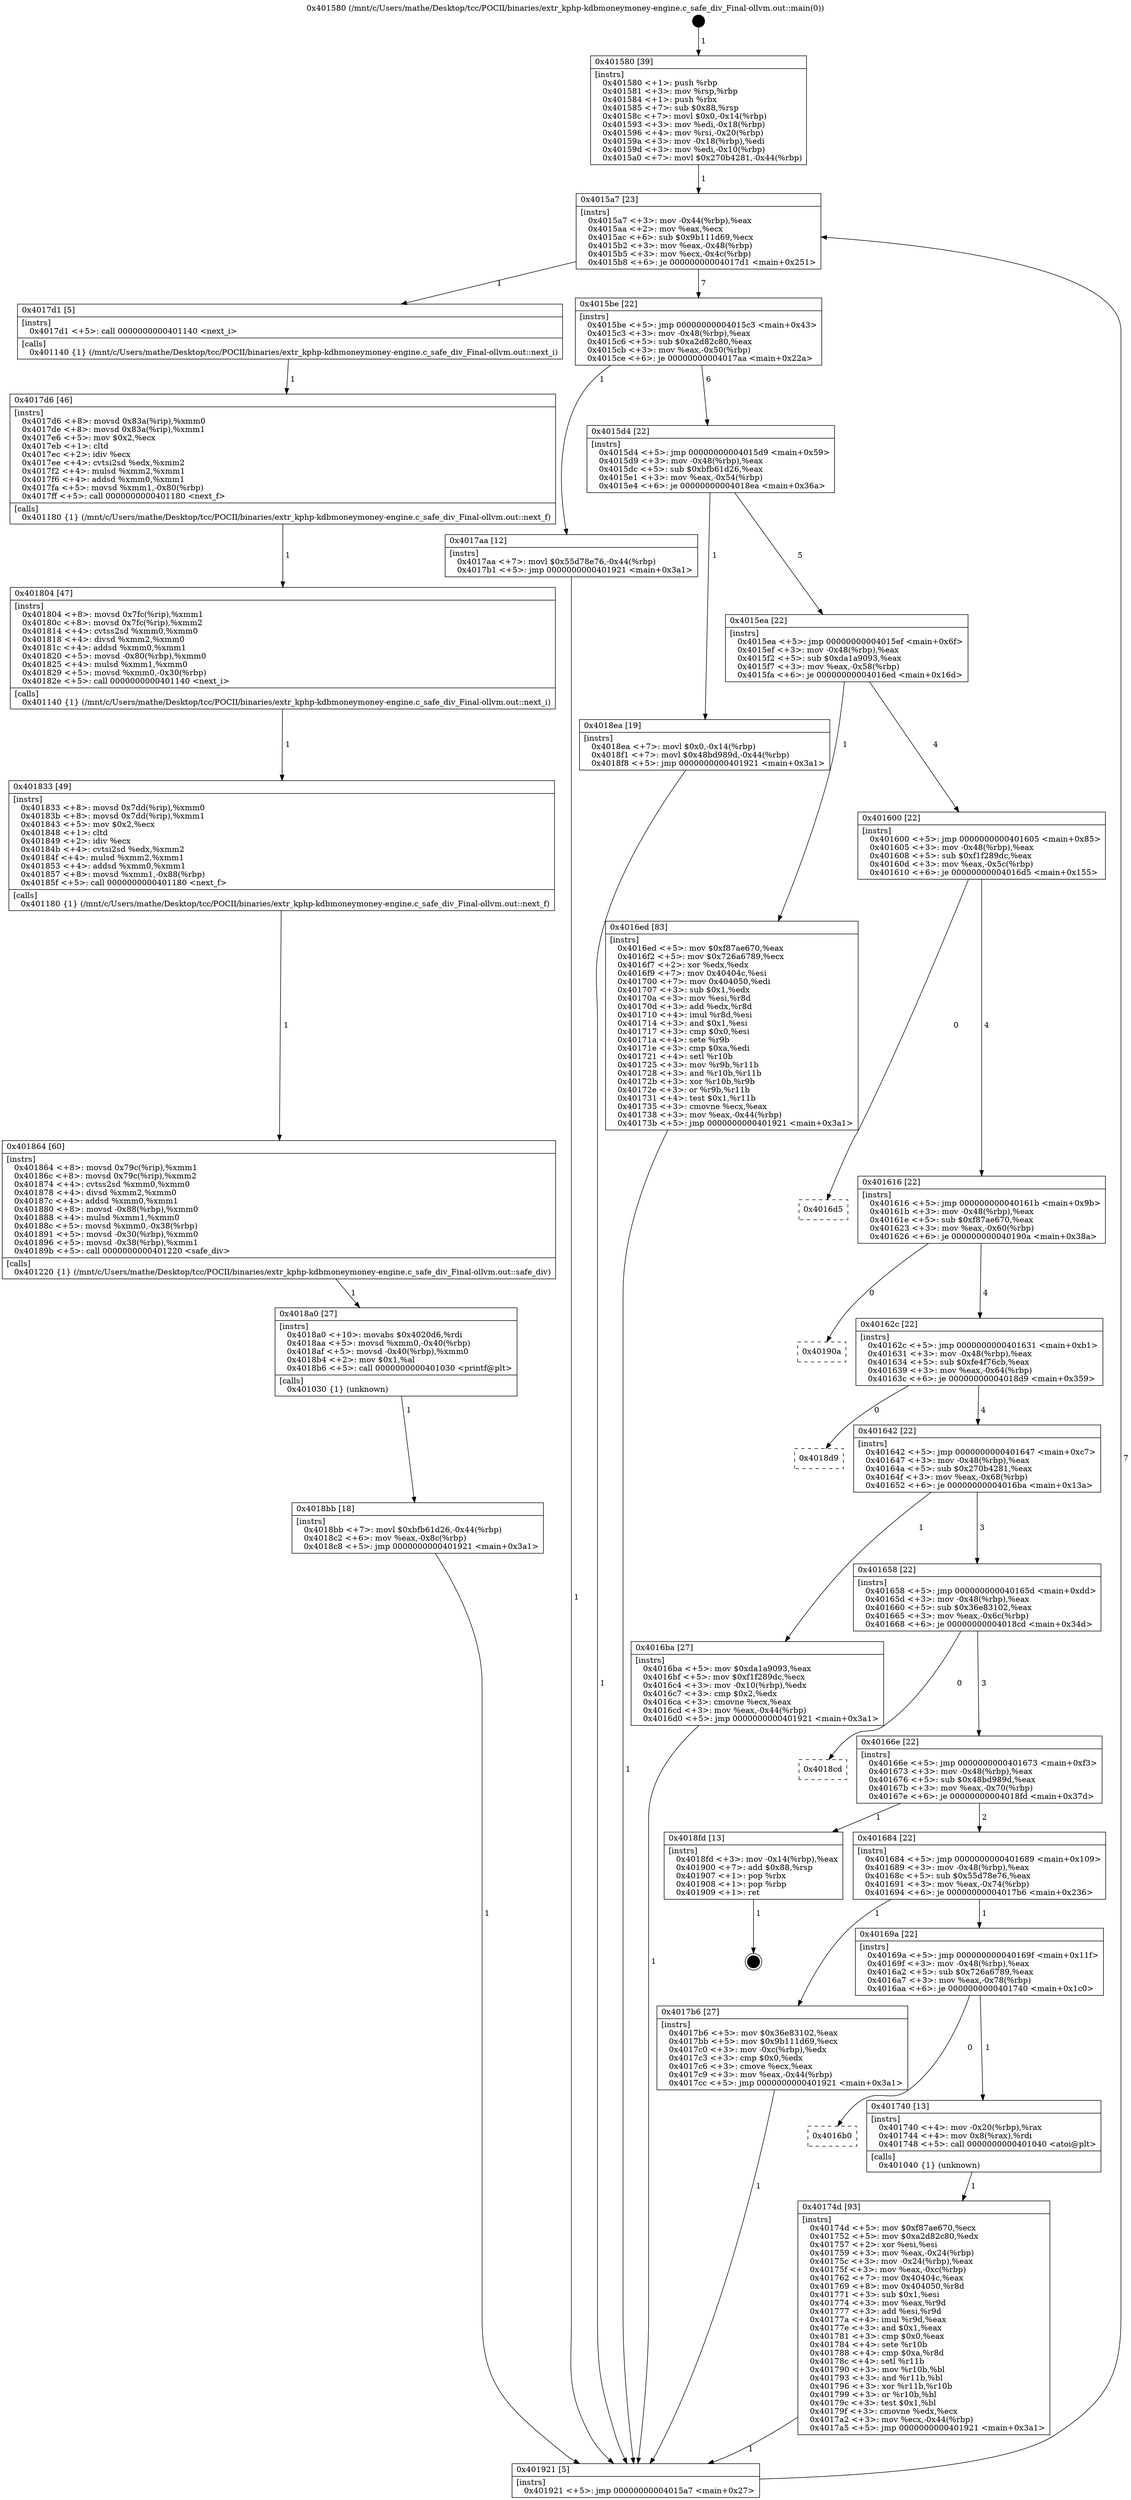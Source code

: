 digraph "0x401580" {
  label = "0x401580 (/mnt/c/Users/mathe/Desktop/tcc/POCII/binaries/extr_kphp-kdbmoneymoney-engine.c_safe_div_Final-ollvm.out::main(0))"
  labelloc = "t"
  node[shape=record]

  Entry [label="",width=0.3,height=0.3,shape=circle,fillcolor=black,style=filled]
  "0x4015a7" [label="{
     0x4015a7 [23]\l
     | [instrs]\l
     &nbsp;&nbsp;0x4015a7 \<+3\>: mov -0x44(%rbp),%eax\l
     &nbsp;&nbsp;0x4015aa \<+2\>: mov %eax,%ecx\l
     &nbsp;&nbsp;0x4015ac \<+6\>: sub $0x9b111d69,%ecx\l
     &nbsp;&nbsp;0x4015b2 \<+3\>: mov %eax,-0x48(%rbp)\l
     &nbsp;&nbsp;0x4015b5 \<+3\>: mov %ecx,-0x4c(%rbp)\l
     &nbsp;&nbsp;0x4015b8 \<+6\>: je 00000000004017d1 \<main+0x251\>\l
  }"]
  "0x4017d1" [label="{
     0x4017d1 [5]\l
     | [instrs]\l
     &nbsp;&nbsp;0x4017d1 \<+5\>: call 0000000000401140 \<next_i\>\l
     | [calls]\l
     &nbsp;&nbsp;0x401140 \{1\} (/mnt/c/Users/mathe/Desktop/tcc/POCII/binaries/extr_kphp-kdbmoneymoney-engine.c_safe_div_Final-ollvm.out::next_i)\l
  }"]
  "0x4015be" [label="{
     0x4015be [22]\l
     | [instrs]\l
     &nbsp;&nbsp;0x4015be \<+5\>: jmp 00000000004015c3 \<main+0x43\>\l
     &nbsp;&nbsp;0x4015c3 \<+3\>: mov -0x48(%rbp),%eax\l
     &nbsp;&nbsp;0x4015c6 \<+5\>: sub $0xa2d82c80,%eax\l
     &nbsp;&nbsp;0x4015cb \<+3\>: mov %eax,-0x50(%rbp)\l
     &nbsp;&nbsp;0x4015ce \<+6\>: je 00000000004017aa \<main+0x22a\>\l
  }"]
  Exit [label="",width=0.3,height=0.3,shape=circle,fillcolor=black,style=filled,peripheries=2]
  "0x4017aa" [label="{
     0x4017aa [12]\l
     | [instrs]\l
     &nbsp;&nbsp;0x4017aa \<+7\>: movl $0x55d78e76,-0x44(%rbp)\l
     &nbsp;&nbsp;0x4017b1 \<+5\>: jmp 0000000000401921 \<main+0x3a1\>\l
  }"]
  "0x4015d4" [label="{
     0x4015d4 [22]\l
     | [instrs]\l
     &nbsp;&nbsp;0x4015d4 \<+5\>: jmp 00000000004015d9 \<main+0x59\>\l
     &nbsp;&nbsp;0x4015d9 \<+3\>: mov -0x48(%rbp),%eax\l
     &nbsp;&nbsp;0x4015dc \<+5\>: sub $0xbfb61d26,%eax\l
     &nbsp;&nbsp;0x4015e1 \<+3\>: mov %eax,-0x54(%rbp)\l
     &nbsp;&nbsp;0x4015e4 \<+6\>: je 00000000004018ea \<main+0x36a\>\l
  }"]
  "0x4018bb" [label="{
     0x4018bb [18]\l
     | [instrs]\l
     &nbsp;&nbsp;0x4018bb \<+7\>: movl $0xbfb61d26,-0x44(%rbp)\l
     &nbsp;&nbsp;0x4018c2 \<+6\>: mov %eax,-0x8c(%rbp)\l
     &nbsp;&nbsp;0x4018c8 \<+5\>: jmp 0000000000401921 \<main+0x3a1\>\l
  }"]
  "0x4018ea" [label="{
     0x4018ea [19]\l
     | [instrs]\l
     &nbsp;&nbsp;0x4018ea \<+7\>: movl $0x0,-0x14(%rbp)\l
     &nbsp;&nbsp;0x4018f1 \<+7\>: movl $0x48bd989d,-0x44(%rbp)\l
     &nbsp;&nbsp;0x4018f8 \<+5\>: jmp 0000000000401921 \<main+0x3a1\>\l
  }"]
  "0x4015ea" [label="{
     0x4015ea [22]\l
     | [instrs]\l
     &nbsp;&nbsp;0x4015ea \<+5\>: jmp 00000000004015ef \<main+0x6f\>\l
     &nbsp;&nbsp;0x4015ef \<+3\>: mov -0x48(%rbp),%eax\l
     &nbsp;&nbsp;0x4015f2 \<+5\>: sub $0xda1a9093,%eax\l
     &nbsp;&nbsp;0x4015f7 \<+3\>: mov %eax,-0x58(%rbp)\l
     &nbsp;&nbsp;0x4015fa \<+6\>: je 00000000004016ed \<main+0x16d\>\l
  }"]
  "0x4018a0" [label="{
     0x4018a0 [27]\l
     | [instrs]\l
     &nbsp;&nbsp;0x4018a0 \<+10\>: movabs $0x4020d6,%rdi\l
     &nbsp;&nbsp;0x4018aa \<+5\>: movsd %xmm0,-0x40(%rbp)\l
     &nbsp;&nbsp;0x4018af \<+5\>: movsd -0x40(%rbp),%xmm0\l
     &nbsp;&nbsp;0x4018b4 \<+2\>: mov $0x1,%al\l
     &nbsp;&nbsp;0x4018b6 \<+5\>: call 0000000000401030 \<printf@plt\>\l
     | [calls]\l
     &nbsp;&nbsp;0x401030 \{1\} (unknown)\l
  }"]
  "0x4016ed" [label="{
     0x4016ed [83]\l
     | [instrs]\l
     &nbsp;&nbsp;0x4016ed \<+5\>: mov $0xf87ae670,%eax\l
     &nbsp;&nbsp;0x4016f2 \<+5\>: mov $0x726a6789,%ecx\l
     &nbsp;&nbsp;0x4016f7 \<+2\>: xor %edx,%edx\l
     &nbsp;&nbsp;0x4016f9 \<+7\>: mov 0x40404c,%esi\l
     &nbsp;&nbsp;0x401700 \<+7\>: mov 0x404050,%edi\l
     &nbsp;&nbsp;0x401707 \<+3\>: sub $0x1,%edx\l
     &nbsp;&nbsp;0x40170a \<+3\>: mov %esi,%r8d\l
     &nbsp;&nbsp;0x40170d \<+3\>: add %edx,%r8d\l
     &nbsp;&nbsp;0x401710 \<+4\>: imul %r8d,%esi\l
     &nbsp;&nbsp;0x401714 \<+3\>: and $0x1,%esi\l
     &nbsp;&nbsp;0x401717 \<+3\>: cmp $0x0,%esi\l
     &nbsp;&nbsp;0x40171a \<+4\>: sete %r9b\l
     &nbsp;&nbsp;0x40171e \<+3\>: cmp $0xa,%edi\l
     &nbsp;&nbsp;0x401721 \<+4\>: setl %r10b\l
     &nbsp;&nbsp;0x401725 \<+3\>: mov %r9b,%r11b\l
     &nbsp;&nbsp;0x401728 \<+3\>: and %r10b,%r11b\l
     &nbsp;&nbsp;0x40172b \<+3\>: xor %r10b,%r9b\l
     &nbsp;&nbsp;0x40172e \<+3\>: or %r9b,%r11b\l
     &nbsp;&nbsp;0x401731 \<+4\>: test $0x1,%r11b\l
     &nbsp;&nbsp;0x401735 \<+3\>: cmovne %ecx,%eax\l
     &nbsp;&nbsp;0x401738 \<+3\>: mov %eax,-0x44(%rbp)\l
     &nbsp;&nbsp;0x40173b \<+5\>: jmp 0000000000401921 \<main+0x3a1\>\l
  }"]
  "0x401600" [label="{
     0x401600 [22]\l
     | [instrs]\l
     &nbsp;&nbsp;0x401600 \<+5\>: jmp 0000000000401605 \<main+0x85\>\l
     &nbsp;&nbsp;0x401605 \<+3\>: mov -0x48(%rbp),%eax\l
     &nbsp;&nbsp;0x401608 \<+5\>: sub $0xf1f289dc,%eax\l
     &nbsp;&nbsp;0x40160d \<+3\>: mov %eax,-0x5c(%rbp)\l
     &nbsp;&nbsp;0x401610 \<+6\>: je 00000000004016d5 \<main+0x155\>\l
  }"]
  "0x401864" [label="{
     0x401864 [60]\l
     | [instrs]\l
     &nbsp;&nbsp;0x401864 \<+8\>: movsd 0x79c(%rip),%xmm1\l
     &nbsp;&nbsp;0x40186c \<+8\>: movsd 0x79c(%rip),%xmm2\l
     &nbsp;&nbsp;0x401874 \<+4\>: cvtss2sd %xmm0,%xmm0\l
     &nbsp;&nbsp;0x401878 \<+4\>: divsd %xmm2,%xmm0\l
     &nbsp;&nbsp;0x40187c \<+4\>: addsd %xmm0,%xmm1\l
     &nbsp;&nbsp;0x401880 \<+8\>: movsd -0x88(%rbp),%xmm0\l
     &nbsp;&nbsp;0x401888 \<+4\>: mulsd %xmm1,%xmm0\l
     &nbsp;&nbsp;0x40188c \<+5\>: movsd %xmm0,-0x38(%rbp)\l
     &nbsp;&nbsp;0x401891 \<+5\>: movsd -0x30(%rbp),%xmm0\l
     &nbsp;&nbsp;0x401896 \<+5\>: movsd -0x38(%rbp),%xmm1\l
     &nbsp;&nbsp;0x40189b \<+5\>: call 0000000000401220 \<safe_div\>\l
     | [calls]\l
     &nbsp;&nbsp;0x401220 \{1\} (/mnt/c/Users/mathe/Desktop/tcc/POCII/binaries/extr_kphp-kdbmoneymoney-engine.c_safe_div_Final-ollvm.out::safe_div)\l
  }"]
  "0x4016d5" [label="{
     0x4016d5\l
  }", style=dashed]
  "0x401616" [label="{
     0x401616 [22]\l
     | [instrs]\l
     &nbsp;&nbsp;0x401616 \<+5\>: jmp 000000000040161b \<main+0x9b\>\l
     &nbsp;&nbsp;0x40161b \<+3\>: mov -0x48(%rbp),%eax\l
     &nbsp;&nbsp;0x40161e \<+5\>: sub $0xf87ae670,%eax\l
     &nbsp;&nbsp;0x401623 \<+3\>: mov %eax,-0x60(%rbp)\l
     &nbsp;&nbsp;0x401626 \<+6\>: je 000000000040190a \<main+0x38a\>\l
  }"]
  "0x401833" [label="{
     0x401833 [49]\l
     | [instrs]\l
     &nbsp;&nbsp;0x401833 \<+8\>: movsd 0x7dd(%rip),%xmm0\l
     &nbsp;&nbsp;0x40183b \<+8\>: movsd 0x7dd(%rip),%xmm1\l
     &nbsp;&nbsp;0x401843 \<+5\>: mov $0x2,%ecx\l
     &nbsp;&nbsp;0x401848 \<+1\>: cltd\l
     &nbsp;&nbsp;0x401849 \<+2\>: idiv %ecx\l
     &nbsp;&nbsp;0x40184b \<+4\>: cvtsi2sd %edx,%xmm2\l
     &nbsp;&nbsp;0x40184f \<+4\>: mulsd %xmm2,%xmm1\l
     &nbsp;&nbsp;0x401853 \<+4\>: addsd %xmm0,%xmm1\l
     &nbsp;&nbsp;0x401857 \<+8\>: movsd %xmm1,-0x88(%rbp)\l
     &nbsp;&nbsp;0x40185f \<+5\>: call 0000000000401180 \<next_f\>\l
     | [calls]\l
     &nbsp;&nbsp;0x401180 \{1\} (/mnt/c/Users/mathe/Desktop/tcc/POCII/binaries/extr_kphp-kdbmoneymoney-engine.c_safe_div_Final-ollvm.out::next_f)\l
  }"]
  "0x40190a" [label="{
     0x40190a\l
  }", style=dashed]
  "0x40162c" [label="{
     0x40162c [22]\l
     | [instrs]\l
     &nbsp;&nbsp;0x40162c \<+5\>: jmp 0000000000401631 \<main+0xb1\>\l
     &nbsp;&nbsp;0x401631 \<+3\>: mov -0x48(%rbp),%eax\l
     &nbsp;&nbsp;0x401634 \<+5\>: sub $0xfe4f76cb,%eax\l
     &nbsp;&nbsp;0x401639 \<+3\>: mov %eax,-0x64(%rbp)\l
     &nbsp;&nbsp;0x40163c \<+6\>: je 00000000004018d9 \<main+0x359\>\l
  }"]
  "0x401804" [label="{
     0x401804 [47]\l
     | [instrs]\l
     &nbsp;&nbsp;0x401804 \<+8\>: movsd 0x7fc(%rip),%xmm1\l
     &nbsp;&nbsp;0x40180c \<+8\>: movsd 0x7fc(%rip),%xmm2\l
     &nbsp;&nbsp;0x401814 \<+4\>: cvtss2sd %xmm0,%xmm0\l
     &nbsp;&nbsp;0x401818 \<+4\>: divsd %xmm2,%xmm0\l
     &nbsp;&nbsp;0x40181c \<+4\>: addsd %xmm0,%xmm1\l
     &nbsp;&nbsp;0x401820 \<+5\>: movsd -0x80(%rbp),%xmm0\l
     &nbsp;&nbsp;0x401825 \<+4\>: mulsd %xmm1,%xmm0\l
     &nbsp;&nbsp;0x401829 \<+5\>: movsd %xmm0,-0x30(%rbp)\l
     &nbsp;&nbsp;0x40182e \<+5\>: call 0000000000401140 \<next_i\>\l
     | [calls]\l
     &nbsp;&nbsp;0x401140 \{1\} (/mnt/c/Users/mathe/Desktop/tcc/POCII/binaries/extr_kphp-kdbmoneymoney-engine.c_safe_div_Final-ollvm.out::next_i)\l
  }"]
  "0x4018d9" [label="{
     0x4018d9\l
  }", style=dashed]
  "0x401642" [label="{
     0x401642 [22]\l
     | [instrs]\l
     &nbsp;&nbsp;0x401642 \<+5\>: jmp 0000000000401647 \<main+0xc7\>\l
     &nbsp;&nbsp;0x401647 \<+3\>: mov -0x48(%rbp),%eax\l
     &nbsp;&nbsp;0x40164a \<+5\>: sub $0x270b4281,%eax\l
     &nbsp;&nbsp;0x40164f \<+3\>: mov %eax,-0x68(%rbp)\l
     &nbsp;&nbsp;0x401652 \<+6\>: je 00000000004016ba \<main+0x13a\>\l
  }"]
  "0x4017d6" [label="{
     0x4017d6 [46]\l
     | [instrs]\l
     &nbsp;&nbsp;0x4017d6 \<+8\>: movsd 0x83a(%rip),%xmm0\l
     &nbsp;&nbsp;0x4017de \<+8\>: movsd 0x83a(%rip),%xmm1\l
     &nbsp;&nbsp;0x4017e6 \<+5\>: mov $0x2,%ecx\l
     &nbsp;&nbsp;0x4017eb \<+1\>: cltd\l
     &nbsp;&nbsp;0x4017ec \<+2\>: idiv %ecx\l
     &nbsp;&nbsp;0x4017ee \<+4\>: cvtsi2sd %edx,%xmm2\l
     &nbsp;&nbsp;0x4017f2 \<+4\>: mulsd %xmm2,%xmm1\l
     &nbsp;&nbsp;0x4017f6 \<+4\>: addsd %xmm0,%xmm1\l
     &nbsp;&nbsp;0x4017fa \<+5\>: movsd %xmm1,-0x80(%rbp)\l
     &nbsp;&nbsp;0x4017ff \<+5\>: call 0000000000401180 \<next_f\>\l
     | [calls]\l
     &nbsp;&nbsp;0x401180 \{1\} (/mnt/c/Users/mathe/Desktop/tcc/POCII/binaries/extr_kphp-kdbmoneymoney-engine.c_safe_div_Final-ollvm.out::next_f)\l
  }"]
  "0x4016ba" [label="{
     0x4016ba [27]\l
     | [instrs]\l
     &nbsp;&nbsp;0x4016ba \<+5\>: mov $0xda1a9093,%eax\l
     &nbsp;&nbsp;0x4016bf \<+5\>: mov $0xf1f289dc,%ecx\l
     &nbsp;&nbsp;0x4016c4 \<+3\>: mov -0x10(%rbp),%edx\l
     &nbsp;&nbsp;0x4016c7 \<+3\>: cmp $0x2,%edx\l
     &nbsp;&nbsp;0x4016ca \<+3\>: cmovne %ecx,%eax\l
     &nbsp;&nbsp;0x4016cd \<+3\>: mov %eax,-0x44(%rbp)\l
     &nbsp;&nbsp;0x4016d0 \<+5\>: jmp 0000000000401921 \<main+0x3a1\>\l
  }"]
  "0x401658" [label="{
     0x401658 [22]\l
     | [instrs]\l
     &nbsp;&nbsp;0x401658 \<+5\>: jmp 000000000040165d \<main+0xdd\>\l
     &nbsp;&nbsp;0x40165d \<+3\>: mov -0x48(%rbp),%eax\l
     &nbsp;&nbsp;0x401660 \<+5\>: sub $0x36e83102,%eax\l
     &nbsp;&nbsp;0x401665 \<+3\>: mov %eax,-0x6c(%rbp)\l
     &nbsp;&nbsp;0x401668 \<+6\>: je 00000000004018cd \<main+0x34d\>\l
  }"]
  "0x401921" [label="{
     0x401921 [5]\l
     | [instrs]\l
     &nbsp;&nbsp;0x401921 \<+5\>: jmp 00000000004015a7 \<main+0x27\>\l
  }"]
  "0x401580" [label="{
     0x401580 [39]\l
     | [instrs]\l
     &nbsp;&nbsp;0x401580 \<+1\>: push %rbp\l
     &nbsp;&nbsp;0x401581 \<+3\>: mov %rsp,%rbp\l
     &nbsp;&nbsp;0x401584 \<+1\>: push %rbx\l
     &nbsp;&nbsp;0x401585 \<+7\>: sub $0x88,%rsp\l
     &nbsp;&nbsp;0x40158c \<+7\>: movl $0x0,-0x14(%rbp)\l
     &nbsp;&nbsp;0x401593 \<+3\>: mov %edi,-0x18(%rbp)\l
     &nbsp;&nbsp;0x401596 \<+4\>: mov %rsi,-0x20(%rbp)\l
     &nbsp;&nbsp;0x40159a \<+3\>: mov -0x18(%rbp),%edi\l
     &nbsp;&nbsp;0x40159d \<+3\>: mov %edi,-0x10(%rbp)\l
     &nbsp;&nbsp;0x4015a0 \<+7\>: movl $0x270b4281,-0x44(%rbp)\l
  }"]
  "0x40174d" [label="{
     0x40174d [93]\l
     | [instrs]\l
     &nbsp;&nbsp;0x40174d \<+5\>: mov $0xf87ae670,%ecx\l
     &nbsp;&nbsp;0x401752 \<+5\>: mov $0xa2d82c80,%edx\l
     &nbsp;&nbsp;0x401757 \<+2\>: xor %esi,%esi\l
     &nbsp;&nbsp;0x401759 \<+3\>: mov %eax,-0x24(%rbp)\l
     &nbsp;&nbsp;0x40175c \<+3\>: mov -0x24(%rbp),%eax\l
     &nbsp;&nbsp;0x40175f \<+3\>: mov %eax,-0xc(%rbp)\l
     &nbsp;&nbsp;0x401762 \<+7\>: mov 0x40404c,%eax\l
     &nbsp;&nbsp;0x401769 \<+8\>: mov 0x404050,%r8d\l
     &nbsp;&nbsp;0x401771 \<+3\>: sub $0x1,%esi\l
     &nbsp;&nbsp;0x401774 \<+3\>: mov %eax,%r9d\l
     &nbsp;&nbsp;0x401777 \<+3\>: add %esi,%r9d\l
     &nbsp;&nbsp;0x40177a \<+4\>: imul %r9d,%eax\l
     &nbsp;&nbsp;0x40177e \<+3\>: and $0x1,%eax\l
     &nbsp;&nbsp;0x401781 \<+3\>: cmp $0x0,%eax\l
     &nbsp;&nbsp;0x401784 \<+4\>: sete %r10b\l
     &nbsp;&nbsp;0x401788 \<+4\>: cmp $0xa,%r8d\l
     &nbsp;&nbsp;0x40178c \<+4\>: setl %r11b\l
     &nbsp;&nbsp;0x401790 \<+3\>: mov %r10b,%bl\l
     &nbsp;&nbsp;0x401793 \<+3\>: and %r11b,%bl\l
     &nbsp;&nbsp;0x401796 \<+3\>: xor %r11b,%r10b\l
     &nbsp;&nbsp;0x401799 \<+3\>: or %r10b,%bl\l
     &nbsp;&nbsp;0x40179c \<+3\>: test $0x1,%bl\l
     &nbsp;&nbsp;0x40179f \<+3\>: cmovne %edx,%ecx\l
     &nbsp;&nbsp;0x4017a2 \<+3\>: mov %ecx,-0x44(%rbp)\l
     &nbsp;&nbsp;0x4017a5 \<+5\>: jmp 0000000000401921 \<main+0x3a1\>\l
  }"]
  "0x4018cd" [label="{
     0x4018cd\l
  }", style=dashed]
  "0x40166e" [label="{
     0x40166e [22]\l
     | [instrs]\l
     &nbsp;&nbsp;0x40166e \<+5\>: jmp 0000000000401673 \<main+0xf3\>\l
     &nbsp;&nbsp;0x401673 \<+3\>: mov -0x48(%rbp),%eax\l
     &nbsp;&nbsp;0x401676 \<+5\>: sub $0x48bd989d,%eax\l
     &nbsp;&nbsp;0x40167b \<+3\>: mov %eax,-0x70(%rbp)\l
     &nbsp;&nbsp;0x40167e \<+6\>: je 00000000004018fd \<main+0x37d\>\l
  }"]
  "0x4016b0" [label="{
     0x4016b0\l
  }", style=dashed]
  "0x4018fd" [label="{
     0x4018fd [13]\l
     | [instrs]\l
     &nbsp;&nbsp;0x4018fd \<+3\>: mov -0x14(%rbp),%eax\l
     &nbsp;&nbsp;0x401900 \<+7\>: add $0x88,%rsp\l
     &nbsp;&nbsp;0x401907 \<+1\>: pop %rbx\l
     &nbsp;&nbsp;0x401908 \<+1\>: pop %rbp\l
     &nbsp;&nbsp;0x401909 \<+1\>: ret\l
  }"]
  "0x401684" [label="{
     0x401684 [22]\l
     | [instrs]\l
     &nbsp;&nbsp;0x401684 \<+5\>: jmp 0000000000401689 \<main+0x109\>\l
     &nbsp;&nbsp;0x401689 \<+3\>: mov -0x48(%rbp),%eax\l
     &nbsp;&nbsp;0x40168c \<+5\>: sub $0x55d78e76,%eax\l
     &nbsp;&nbsp;0x401691 \<+3\>: mov %eax,-0x74(%rbp)\l
     &nbsp;&nbsp;0x401694 \<+6\>: je 00000000004017b6 \<main+0x236\>\l
  }"]
  "0x401740" [label="{
     0x401740 [13]\l
     | [instrs]\l
     &nbsp;&nbsp;0x401740 \<+4\>: mov -0x20(%rbp),%rax\l
     &nbsp;&nbsp;0x401744 \<+4\>: mov 0x8(%rax),%rdi\l
     &nbsp;&nbsp;0x401748 \<+5\>: call 0000000000401040 \<atoi@plt\>\l
     | [calls]\l
     &nbsp;&nbsp;0x401040 \{1\} (unknown)\l
  }"]
  "0x4017b6" [label="{
     0x4017b6 [27]\l
     | [instrs]\l
     &nbsp;&nbsp;0x4017b6 \<+5\>: mov $0x36e83102,%eax\l
     &nbsp;&nbsp;0x4017bb \<+5\>: mov $0x9b111d69,%ecx\l
     &nbsp;&nbsp;0x4017c0 \<+3\>: mov -0xc(%rbp),%edx\l
     &nbsp;&nbsp;0x4017c3 \<+3\>: cmp $0x0,%edx\l
     &nbsp;&nbsp;0x4017c6 \<+3\>: cmove %ecx,%eax\l
     &nbsp;&nbsp;0x4017c9 \<+3\>: mov %eax,-0x44(%rbp)\l
     &nbsp;&nbsp;0x4017cc \<+5\>: jmp 0000000000401921 \<main+0x3a1\>\l
  }"]
  "0x40169a" [label="{
     0x40169a [22]\l
     | [instrs]\l
     &nbsp;&nbsp;0x40169a \<+5\>: jmp 000000000040169f \<main+0x11f\>\l
     &nbsp;&nbsp;0x40169f \<+3\>: mov -0x48(%rbp),%eax\l
     &nbsp;&nbsp;0x4016a2 \<+5\>: sub $0x726a6789,%eax\l
     &nbsp;&nbsp;0x4016a7 \<+3\>: mov %eax,-0x78(%rbp)\l
     &nbsp;&nbsp;0x4016aa \<+6\>: je 0000000000401740 \<main+0x1c0\>\l
  }"]
  Entry -> "0x401580" [label=" 1"]
  "0x4015a7" -> "0x4017d1" [label=" 1"]
  "0x4015a7" -> "0x4015be" [label=" 7"]
  "0x4018fd" -> Exit [label=" 1"]
  "0x4015be" -> "0x4017aa" [label=" 1"]
  "0x4015be" -> "0x4015d4" [label=" 6"]
  "0x4018ea" -> "0x401921" [label=" 1"]
  "0x4015d4" -> "0x4018ea" [label=" 1"]
  "0x4015d4" -> "0x4015ea" [label=" 5"]
  "0x4018bb" -> "0x401921" [label=" 1"]
  "0x4015ea" -> "0x4016ed" [label=" 1"]
  "0x4015ea" -> "0x401600" [label=" 4"]
  "0x4018a0" -> "0x4018bb" [label=" 1"]
  "0x401600" -> "0x4016d5" [label=" 0"]
  "0x401600" -> "0x401616" [label=" 4"]
  "0x401864" -> "0x4018a0" [label=" 1"]
  "0x401616" -> "0x40190a" [label=" 0"]
  "0x401616" -> "0x40162c" [label=" 4"]
  "0x401833" -> "0x401864" [label=" 1"]
  "0x40162c" -> "0x4018d9" [label=" 0"]
  "0x40162c" -> "0x401642" [label=" 4"]
  "0x401804" -> "0x401833" [label=" 1"]
  "0x401642" -> "0x4016ba" [label=" 1"]
  "0x401642" -> "0x401658" [label=" 3"]
  "0x4016ba" -> "0x401921" [label=" 1"]
  "0x401580" -> "0x4015a7" [label=" 1"]
  "0x401921" -> "0x4015a7" [label=" 7"]
  "0x4016ed" -> "0x401921" [label=" 1"]
  "0x4017d6" -> "0x401804" [label=" 1"]
  "0x401658" -> "0x4018cd" [label=" 0"]
  "0x401658" -> "0x40166e" [label=" 3"]
  "0x4017d1" -> "0x4017d6" [label=" 1"]
  "0x40166e" -> "0x4018fd" [label=" 1"]
  "0x40166e" -> "0x401684" [label=" 2"]
  "0x4017b6" -> "0x401921" [label=" 1"]
  "0x401684" -> "0x4017b6" [label=" 1"]
  "0x401684" -> "0x40169a" [label=" 1"]
  "0x4017aa" -> "0x401921" [label=" 1"]
  "0x40169a" -> "0x401740" [label=" 1"]
  "0x40169a" -> "0x4016b0" [label=" 0"]
  "0x401740" -> "0x40174d" [label=" 1"]
  "0x40174d" -> "0x401921" [label=" 1"]
}
